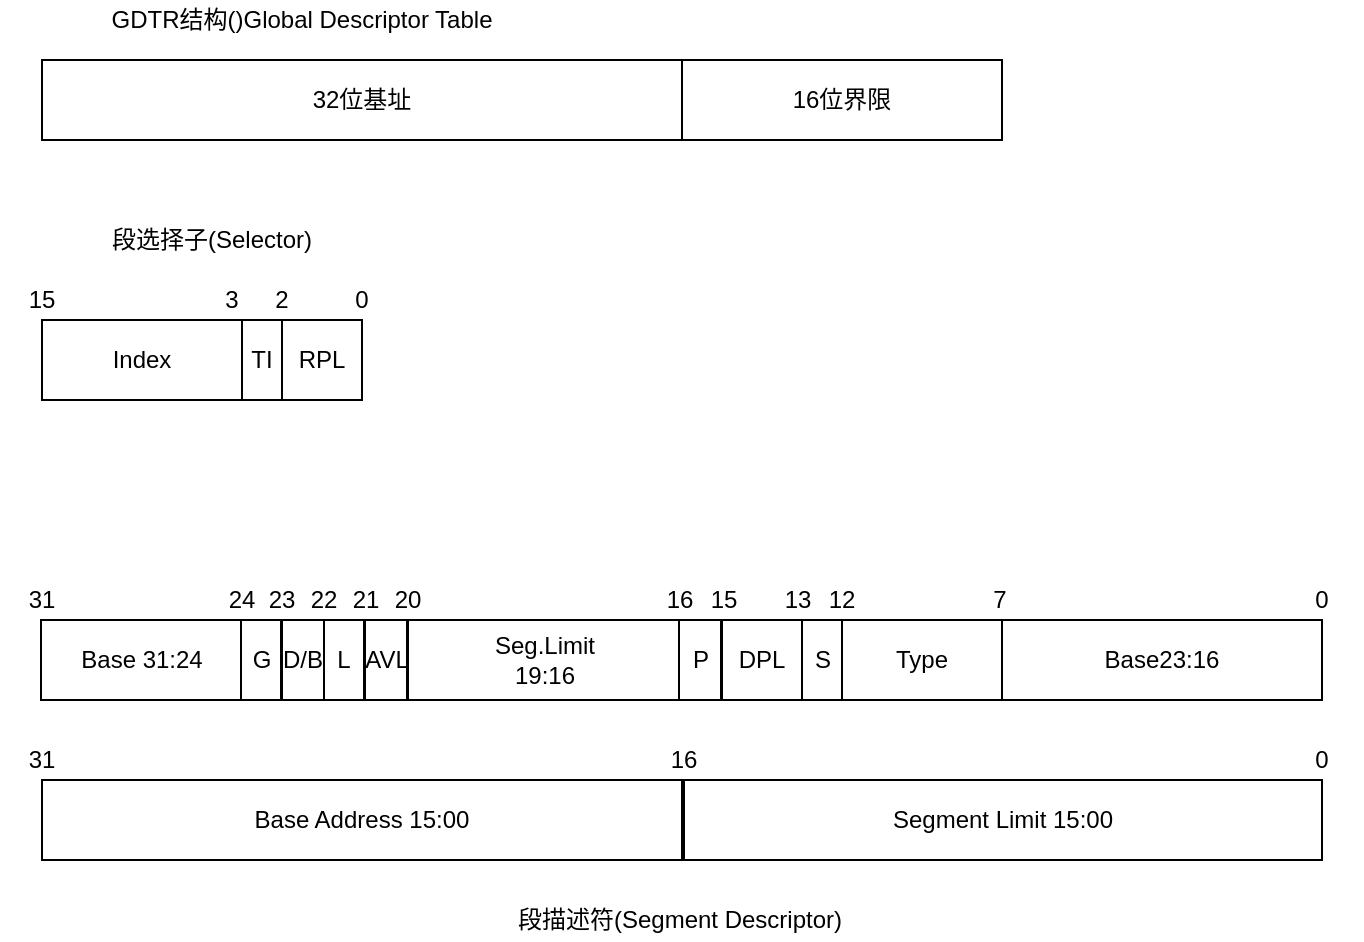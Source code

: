 <mxfile version="10.9.0" type="github"><diagram id="tE-9RZvBJPqqdJPApm_q" name="Page-1"><mxGraphModel dx="1474" dy="746" grid="1" gridSize="10" guides="1" tooltips="1" connect="1" arrows="1" fold="1" page="1" pageScale="1" pageWidth="827" pageHeight="1169" math="0" shadow="0"><root><mxCell id="0"/><mxCell id="1" parent="0"/><mxCell id="ngbt1orpRnhmkSzv8Px2-1" value="32位基址" style="rounded=0;whiteSpace=wrap;html=1;" parent="1" vertex="1"><mxGeometry y="80" width="320" height="40" as="geometry"/></mxCell><mxCell id="ngbt1orpRnhmkSzv8Px2-2" value="16位界限" style="rounded=0;whiteSpace=wrap;html=1;" parent="1" vertex="1"><mxGeometry x="320" y="80" width="160" height="40" as="geometry"/></mxCell><mxCell id="ngbt1orpRnhmkSzv8Px2-3" value="GDTR结构()&lt;span&gt;Global Descriptor Table&lt;/span&gt;" style="text;html=1;strokeColor=none;fillColor=none;align=center;verticalAlign=middle;whiteSpace=wrap;rounded=0;" parent="1" vertex="1"><mxGeometry x="-10" y="50" width="280" height="20" as="geometry"/></mxCell><mxCell id="ngbt1orpRnhmkSzv8Px2-4" value="Index" style="rounded=0;whiteSpace=wrap;html=1;" parent="1" vertex="1"><mxGeometry y="210" width="100" height="40" as="geometry"/></mxCell><mxCell id="ngbt1orpRnhmkSzv8Px2-5" value="TI" style="rounded=0;whiteSpace=wrap;html=1;" parent="1" vertex="1"><mxGeometry x="100" y="210" width="20" height="40" as="geometry"/></mxCell><mxCell id="ngbt1orpRnhmkSzv8Px2-6" value="段选择子(Selector)" style="text;html=1;strokeColor=none;fillColor=none;align=center;verticalAlign=middle;whiteSpace=wrap;rounded=0;" parent="1" vertex="1"><mxGeometry x="30" y="160" width="110" height="20" as="geometry"/></mxCell><mxCell id="ngbt1orpRnhmkSzv8Px2-7" value="RPL" style="rounded=0;whiteSpace=wrap;html=1;" parent="1" vertex="1"><mxGeometry x="120" y="210" width="40" height="40" as="geometry"/></mxCell><mxCell id="ngbt1orpRnhmkSzv8Px2-8" value="15" style="text;html=1;strokeColor=none;fillColor=none;align=center;verticalAlign=middle;whiteSpace=wrap;rounded=0;" parent="1" vertex="1"><mxGeometry x="-20" y="190" width="40" height="20" as="geometry"/></mxCell><mxCell id="ngbt1orpRnhmkSzv8Px2-9" value="3" style="text;html=1;strokeColor=none;fillColor=none;align=center;verticalAlign=middle;whiteSpace=wrap;rounded=0;" parent="1" vertex="1"><mxGeometry x="75" y="190" width="40" height="20" as="geometry"/></mxCell><mxCell id="ngbt1orpRnhmkSzv8Px2-10" value="2" style="text;html=1;strokeColor=none;fillColor=none;align=center;verticalAlign=middle;whiteSpace=wrap;rounded=0;" parent="1" vertex="1"><mxGeometry x="100" y="190" width="40" height="20" as="geometry"/></mxCell><mxCell id="ngbt1orpRnhmkSzv8Px2-11" value="0" style="text;html=1;strokeColor=none;fillColor=none;align=center;verticalAlign=middle;whiteSpace=wrap;rounded=0;" parent="1" vertex="1"><mxGeometry x="140" y="190" width="40" height="20" as="geometry"/></mxCell><mxCell id="oyZC5SLJ4tGdAlhVBo6A-1" value="Base 31:24" style="rounded=0;whiteSpace=wrap;html=1;" vertex="1" parent="1"><mxGeometry x="-0.5" y="360" width="100" height="40" as="geometry"/></mxCell><mxCell id="oyZC5SLJ4tGdAlhVBo6A-2" value="G" style="rounded=0;whiteSpace=wrap;html=1;" vertex="1" parent="1"><mxGeometry x="99.5" y="360" width="20" height="40" as="geometry"/></mxCell><mxCell id="oyZC5SLJ4tGdAlhVBo6A-3" value="D/B" style="rounded=0;whiteSpace=wrap;html=1;" vertex="1" parent="1"><mxGeometry x="120" y="360" width="21" height="40" as="geometry"/></mxCell><mxCell id="oyZC5SLJ4tGdAlhVBo6A-4" value="31" style="text;html=1;strokeColor=none;fillColor=none;align=center;verticalAlign=middle;whiteSpace=wrap;rounded=0;" vertex="1" parent="1"><mxGeometry x="-20.5" y="340" width="40" height="20" as="geometry"/></mxCell><mxCell id="oyZC5SLJ4tGdAlhVBo6A-5" value="24&lt;br&gt;" style="text;html=1;strokeColor=none;fillColor=none;align=center;verticalAlign=middle;whiteSpace=wrap;rounded=0;" vertex="1" parent="1"><mxGeometry x="80" y="340" width="40" height="20" as="geometry"/></mxCell><mxCell id="oyZC5SLJ4tGdAlhVBo6A-6" value="23&lt;br&gt;" style="text;html=1;strokeColor=none;fillColor=none;align=center;verticalAlign=middle;whiteSpace=wrap;rounded=0;" vertex="1" parent="1"><mxGeometry x="100" y="340" width="40" height="20" as="geometry"/></mxCell><mxCell id="oyZC5SLJ4tGdAlhVBo6A-7" value="22&lt;br&gt;" style="text;html=1;strokeColor=none;fillColor=none;align=center;verticalAlign=middle;whiteSpace=wrap;rounded=0;" vertex="1" parent="1"><mxGeometry x="121" y="340" width="40" height="20" as="geometry"/></mxCell><mxCell id="oyZC5SLJ4tGdAlhVBo6A-8" value="L" style="rounded=0;whiteSpace=wrap;html=1;" vertex="1" parent="1"><mxGeometry x="141" y="360" width="20" height="40" as="geometry"/></mxCell><mxCell id="oyZC5SLJ4tGdAlhVBo6A-9" value="AVL" style="rounded=0;whiteSpace=wrap;html=1;" vertex="1" parent="1"><mxGeometry x="161.5" y="360" width="21" height="40" as="geometry"/></mxCell><mxCell id="oyZC5SLJ4tGdAlhVBo6A-10" value="21&lt;br&gt;" style="text;html=1;strokeColor=none;fillColor=none;align=center;verticalAlign=middle;whiteSpace=wrap;rounded=0;" vertex="1" parent="1"><mxGeometry x="141.5" y="340" width="40" height="20" as="geometry"/></mxCell><mxCell id="oyZC5SLJ4tGdAlhVBo6A-11" value="20&lt;br&gt;" style="text;html=1;strokeColor=none;fillColor=none;align=center;verticalAlign=middle;whiteSpace=wrap;rounded=0;" vertex="1" parent="1"><mxGeometry x="162.5" y="340" width="40" height="20" as="geometry"/></mxCell><mxCell id="oyZC5SLJ4tGdAlhVBo6A-14" value="Seg.Limit&lt;br&gt;19:16&lt;br&gt;" style="rounded=0;whiteSpace=wrap;html=1;" vertex="1" parent="1"><mxGeometry x="183" y="360" width="137" height="40" as="geometry"/></mxCell><mxCell id="oyZC5SLJ4tGdAlhVBo6A-16" value="16&lt;br&gt;" style="text;html=1;strokeColor=none;fillColor=none;align=center;verticalAlign=middle;whiteSpace=wrap;rounded=0;" vertex="1" parent="1"><mxGeometry x="298.5" y="340" width="40" height="20" as="geometry"/></mxCell><mxCell id="oyZC5SLJ4tGdAlhVBo6A-17" value="P" style="rounded=0;whiteSpace=wrap;html=1;" vertex="1" parent="1"><mxGeometry x="318.5" y="360" width="21" height="40" as="geometry"/></mxCell><mxCell id="oyZC5SLJ4tGdAlhVBo6A-18" value="DPL" style="rounded=0;whiteSpace=wrap;html=1;" vertex="1" parent="1"><mxGeometry x="340" y="360" width="40" height="40" as="geometry"/></mxCell><mxCell id="oyZC5SLJ4tGdAlhVBo6A-19" value="S" style="rounded=0;whiteSpace=wrap;html=1;" vertex="1" parent="1"><mxGeometry x="380" y="360" width="21" height="40" as="geometry"/></mxCell><mxCell id="oyZC5SLJ4tGdAlhVBo6A-20" value="Type" style="rounded=0;whiteSpace=wrap;html=1;" vertex="1" parent="1"><mxGeometry x="400" y="360" width="80" height="40" as="geometry"/></mxCell><mxCell id="oyZC5SLJ4tGdAlhVBo6A-21" value="Base23:16" style="rounded=0;whiteSpace=wrap;html=1;" vertex="1" parent="1"><mxGeometry x="480" y="360" width="160" height="40" as="geometry"/></mxCell><mxCell id="oyZC5SLJ4tGdAlhVBo6A-22" value="15&lt;br&gt;" style="text;html=1;strokeColor=none;fillColor=none;align=center;verticalAlign=middle;whiteSpace=wrap;rounded=0;" vertex="1" parent="1"><mxGeometry x="321" y="340" width="40" height="20" as="geometry"/></mxCell><mxCell id="oyZC5SLJ4tGdAlhVBo6A-23" value="13&lt;br&gt;" style="text;html=1;strokeColor=none;fillColor=none;align=center;verticalAlign=middle;whiteSpace=wrap;rounded=0;" vertex="1" parent="1"><mxGeometry x="357.5" y="340" width="40" height="20" as="geometry"/></mxCell><mxCell id="oyZC5SLJ4tGdAlhVBo6A-24" value="12&lt;br&gt;" style="text;html=1;strokeColor=none;fillColor=none;align=center;verticalAlign=middle;whiteSpace=wrap;rounded=0;" vertex="1" parent="1"><mxGeometry x="380" y="340" width="40" height="20" as="geometry"/></mxCell><mxCell id="oyZC5SLJ4tGdAlhVBo6A-25" value="7&lt;br&gt;" style="text;html=1;strokeColor=none;fillColor=none;align=center;verticalAlign=middle;whiteSpace=wrap;rounded=0;" vertex="1" parent="1"><mxGeometry x="459" y="340" width="40" height="20" as="geometry"/></mxCell><mxCell id="oyZC5SLJ4tGdAlhVBo6A-28" value="0&lt;br&gt;" style="text;html=1;strokeColor=none;fillColor=none;align=center;verticalAlign=middle;whiteSpace=wrap;rounded=0;" vertex="1" parent="1"><mxGeometry x="620" y="340" width="40" height="20" as="geometry"/></mxCell><mxCell id="oyZC5SLJ4tGdAlhVBo6A-29" value="Base Address 15:00&lt;br&gt;" style="rounded=0;whiteSpace=wrap;html=1;" vertex="1" parent="1"><mxGeometry y="440" width="320" height="40" as="geometry"/></mxCell><mxCell id="oyZC5SLJ4tGdAlhVBo6A-30" value="Segment Limit 15:00" style="rounded=0;whiteSpace=wrap;html=1;" vertex="1" parent="1"><mxGeometry x="321" y="440" width="319" height="40" as="geometry"/></mxCell><mxCell id="oyZC5SLJ4tGdAlhVBo6A-31" value="31" style="text;html=1;strokeColor=none;fillColor=none;align=center;verticalAlign=middle;whiteSpace=wrap;rounded=0;" vertex="1" parent="1"><mxGeometry x="-20.5" y="420" width="40" height="20" as="geometry"/></mxCell><mxCell id="oyZC5SLJ4tGdAlhVBo6A-32" value="16" style="text;html=1;strokeColor=none;fillColor=none;align=center;verticalAlign=middle;whiteSpace=wrap;rounded=0;" vertex="1" parent="1"><mxGeometry x="301" y="420" width="40" height="20" as="geometry"/></mxCell><mxCell id="oyZC5SLJ4tGdAlhVBo6A-33" value="0" style="text;html=1;strokeColor=none;fillColor=none;align=center;verticalAlign=middle;whiteSpace=wrap;rounded=0;" vertex="1" parent="1"><mxGeometry x="620" y="420" width="40" height="20" as="geometry"/></mxCell><mxCell id="oyZC5SLJ4tGdAlhVBo6A-35" value="段描述符(&lt;span&gt;Segment Descriptor)&lt;/span&gt;&lt;br&gt;" style="text;html=1;strokeColor=none;fillColor=none;align=center;verticalAlign=middle;whiteSpace=wrap;rounded=0;" vertex="1" parent="1"><mxGeometry x="203.5" y="500" width="230" height="20" as="geometry"/></mxCell></root></mxGraphModel></diagram></mxfile>